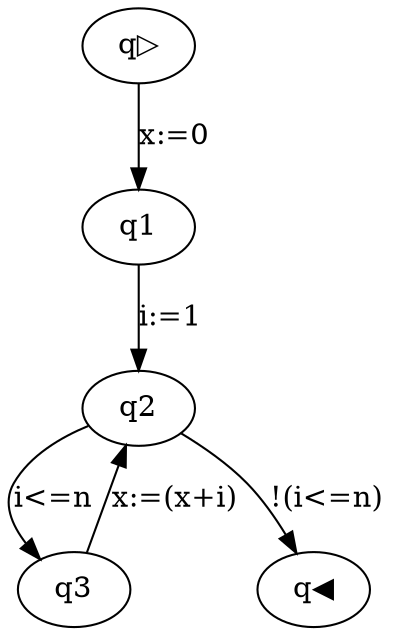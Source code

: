 strict digraph {
q▷ -> q1[label="x:=0"];
q1 -> q2[label="i:=1"];
q2 -> q3[label="i<=n"];
q3 -> q2[label="x:=(x+i)"];
q2 -> q◀[label="!(i<=n)"];
}
